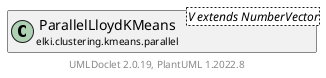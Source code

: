 @startuml
    remove .*\.(Instance|Par|Parameterizer|Factory)$
    set namespaceSeparator none
    hide empty fields
    hide empty methods

    class "<size:14>ParallelLloydKMeans.Par\n<size:10>elki.clustering.kmeans.parallel" as elki.clustering.kmeans.parallel.ParallelLloydKMeans.Par<V extends NumberVector> {
        +make(): ParallelLloydKMeans<V extends NumberVector>
    }

    abstract class "<size:14>AbstractKMeans.Par\n<size:10>elki.clustering.kmeans" as elki.clustering.kmeans.AbstractKMeans.Par<V extends NumberVector> [[../AbstractKMeans.Par.html]] {
        {abstract} +make(): AbstractKMeans<V extends NumberVector, ?>
    }
    class "<size:14>ParallelLloydKMeans\n<size:10>elki.clustering.kmeans.parallel" as elki.clustering.kmeans.parallel.ParallelLloydKMeans<V extends NumberVector> [[ParallelLloydKMeans.html]]

    elki.clustering.kmeans.AbstractKMeans.Par <|-- elki.clustering.kmeans.parallel.ParallelLloydKMeans.Par
    elki.clustering.kmeans.parallel.ParallelLloydKMeans +-- elki.clustering.kmeans.parallel.ParallelLloydKMeans.Par

    center footer UMLDoclet 2.0.19, PlantUML 1.2022.8
@enduml
